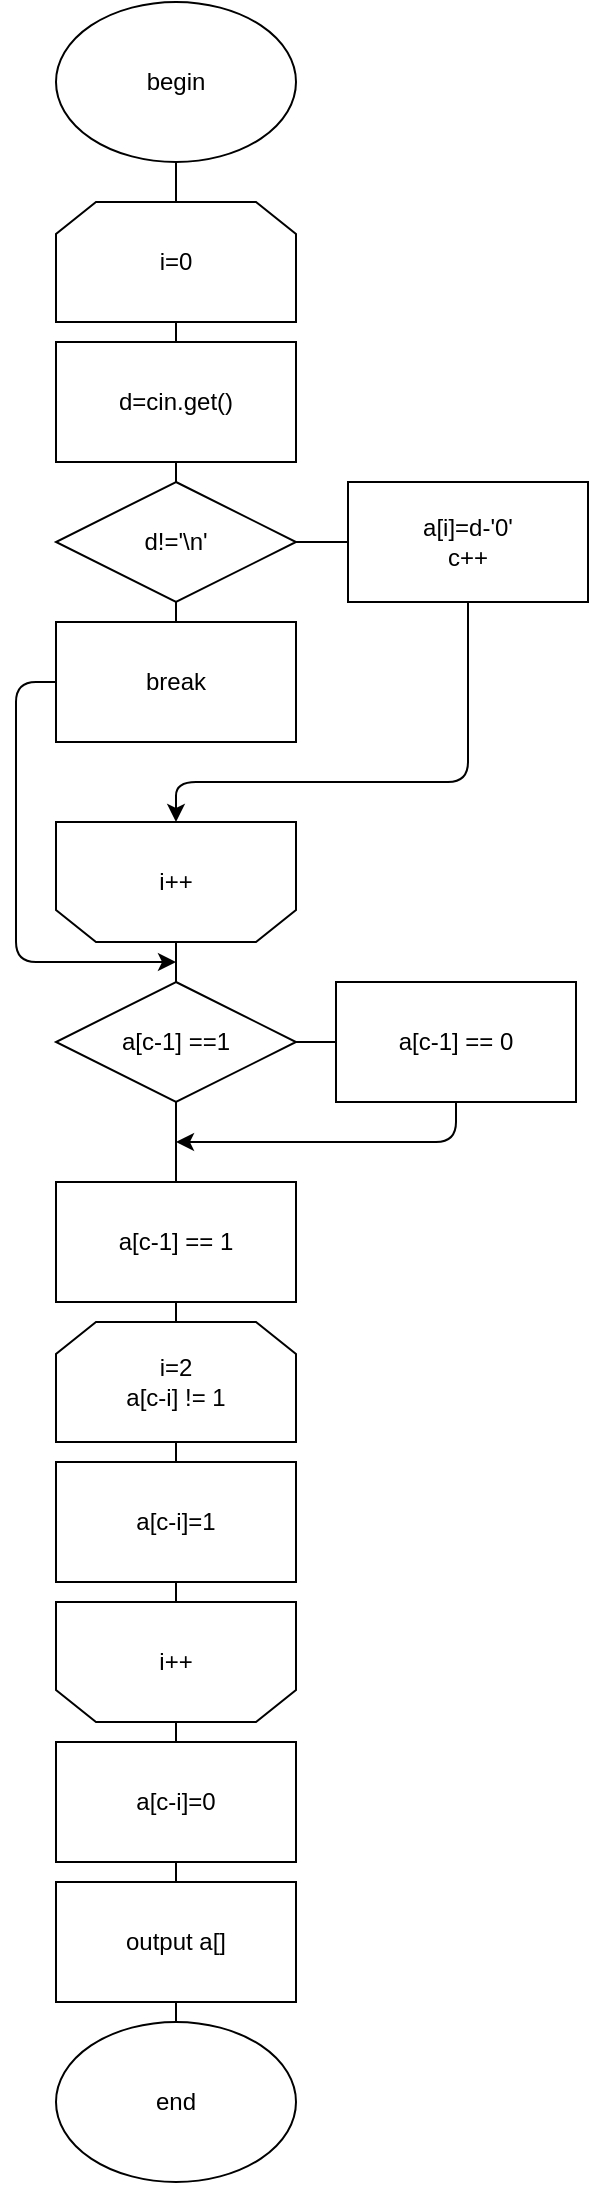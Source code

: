 <mxfile version="11.3.0" type="device" pages="1"><diagram id="HeBDMcdNBvUJO4RR69Kw" name="Page-1"><mxGraphModel dx="1172" dy="589" grid="1" gridSize="10" guides="1" tooltips="1" connect="1" arrows="1" fold="1" page="1" pageScale="1" pageWidth="850" pageHeight="1100" math="0" shadow="0"><root><mxCell id="0"/><mxCell id="1" parent="0"/><mxCell id="MoWLIyA5R2905s49yE-x-1" value="begin" style="ellipse;whiteSpace=wrap;html=1;" parent="1" vertex="1"><mxGeometry x="60" width="120" height="80" as="geometry"/></mxCell><mxCell id="MoWLIyA5R2905s49yE-x-2" value="i=0" style="shape=loopLimit;whiteSpace=wrap;html=1;" parent="1" vertex="1"><mxGeometry x="60" y="100" width="120" height="60" as="geometry"/></mxCell><mxCell id="MoWLIyA5R2905s49yE-x-3" value="i++" style="shape=loopLimit;whiteSpace=wrap;html=1;direction=west;rotation=0;" parent="1" vertex="1"><mxGeometry x="60" y="410" width="120" height="60" as="geometry"/></mxCell><mxCell id="MoWLIyA5R2905s49yE-x-4" value="d!='\n'" style="rhombus;whiteSpace=wrap;html=1;" parent="1" vertex="1"><mxGeometry x="60" y="240" width="120" height="60" as="geometry"/></mxCell><mxCell id="MoWLIyA5R2905s49yE-x-5" value="d=cin.get()" style="rounded=0;whiteSpace=wrap;html=1;" parent="1" vertex="1"><mxGeometry x="60" y="170" width="120" height="60" as="geometry"/></mxCell><mxCell id="MoWLIyA5R2905s49yE-x-6" value="break" style="rounded=0;whiteSpace=wrap;html=1;" parent="1" vertex="1"><mxGeometry x="60" y="310" width="120" height="60" as="geometry"/></mxCell><mxCell id="MoWLIyA5R2905s49yE-x-7" value="a[i]=d-'0'&lt;br&gt;c++" style="rounded=0;whiteSpace=wrap;html=1;" parent="1" vertex="1"><mxGeometry x="206" y="240" width="120" height="60" as="geometry"/></mxCell><mxCell id="MoWLIyA5R2905s49yE-x-8" value="" style="endArrow=none;html=1;entryX=0.5;entryY=1;entryDx=0;entryDy=0;exitX=0.5;exitY=0;exitDx=0;exitDy=0;" parent="1" source="MoWLIyA5R2905s49yE-x-2" target="MoWLIyA5R2905s49yE-x-1" edge="1"><mxGeometry width="50" height="50" relative="1" as="geometry"><mxPoint x="236" y="240" as="sourcePoint"/><mxPoint x="286" y="190" as="targetPoint"/></mxGeometry></mxCell><mxCell id="MoWLIyA5R2905s49yE-x-9" value="" style="endArrow=none;html=1;entryX=0.5;entryY=1;entryDx=0;entryDy=0;exitX=0.5;exitY=0;exitDx=0;exitDy=0;" parent="1" source="MoWLIyA5R2905s49yE-x-5" target="MoWLIyA5R2905s49yE-x-2" edge="1"><mxGeometry width="50" height="50" relative="1" as="geometry"><mxPoint x="246" y="220" as="sourcePoint"/><mxPoint x="296" y="170" as="targetPoint"/></mxGeometry></mxCell><mxCell id="MoWLIyA5R2905s49yE-x-10" value="" style="endArrow=none;html=1;entryX=0.5;entryY=1;entryDx=0;entryDy=0;" parent="1" target="MoWLIyA5R2905s49yE-x-5" edge="1"><mxGeometry width="50" height="50" relative="1" as="geometry"><mxPoint x="120" y="240" as="sourcePoint"/><mxPoint x="250.711" y="340" as="targetPoint"/></mxGeometry></mxCell><mxCell id="MoWLIyA5R2905s49yE-x-11" value="" style="endArrow=none;html=1;exitX=1;exitY=0.5;exitDx=0;exitDy=0;entryX=0;entryY=0.5;entryDx=0;entryDy=0;" parent="1" source="MoWLIyA5R2905s49yE-x-4" target="MoWLIyA5R2905s49yE-x-7" edge="1"><mxGeometry width="50" height="50" relative="1" as="geometry"><mxPoint x="186" y="270" as="sourcePoint"/><mxPoint x="266" y="330" as="targetPoint"/></mxGeometry></mxCell><mxCell id="MoWLIyA5R2905s49yE-x-12" value="" style="endArrow=none;html=1;entryX=0.5;entryY=1;entryDx=0;entryDy=0;exitX=0.5;exitY=0;exitDx=0;exitDy=0;" parent="1" source="MoWLIyA5R2905s49yE-x-6" target="MoWLIyA5R2905s49yE-x-4" edge="1"><mxGeometry width="50" height="50" relative="1" as="geometry"><mxPoint x="246" y="440" as="sourcePoint"/><mxPoint x="296" y="390" as="targetPoint"/></mxGeometry></mxCell><mxCell id="MoWLIyA5R2905s49yE-x-14" value="" style="endArrow=classic;html=1;exitX=0.5;exitY=1;exitDx=0;exitDy=0;entryX=0.5;entryY=1;entryDx=0;entryDy=0;" parent="1" source="MoWLIyA5R2905s49yE-x-7" target="MoWLIyA5R2905s49yE-x-3" edge="1"><mxGeometry width="50" height="50" relative="1" as="geometry"><mxPoint x="216" y="450" as="sourcePoint"/><mxPoint x="266" y="400" as="targetPoint"/><Array as="points"><mxPoint x="266" y="390"/><mxPoint x="120" y="390"/></Array></mxGeometry></mxCell><mxCell id="MoWLIyA5R2905s49yE-x-15" value="a[c-1] ==1" style="rhombus;whiteSpace=wrap;html=1;" parent="1" vertex="1"><mxGeometry x="60" y="490" width="120" height="60" as="geometry"/></mxCell><mxCell id="MoWLIyA5R2905s49yE-x-16" value="a[c-1] == 0" style="rounded=0;whiteSpace=wrap;html=1;" parent="1" vertex="1"><mxGeometry x="200" y="490" width="120" height="60" as="geometry"/></mxCell><mxCell id="MoWLIyA5R2905s49yE-x-17" value="a[c-1] == 1" style="rounded=0;whiteSpace=wrap;html=1;" parent="1" vertex="1"><mxGeometry x="60" y="590" width="120" height="60" as="geometry"/></mxCell><mxCell id="MoWLIyA5R2905s49yE-x-18" value="" style="endArrow=none;html=1;entryX=0.5;entryY=1;entryDx=0;entryDy=0;exitX=0.5;exitY=0;exitDx=0;exitDy=0;" parent="1" source="MoWLIyA5R2905s49yE-x-17" target="MoWLIyA5R2905s49yE-x-15" edge="1"><mxGeometry width="50" height="50" relative="1" as="geometry"><mxPoint x="230" y="680" as="sourcePoint"/><mxPoint x="280" y="630" as="targetPoint"/></mxGeometry></mxCell><mxCell id="MoWLIyA5R2905s49yE-x-19" value="" style="endArrow=none;html=1;entryX=1;entryY=0.5;entryDx=0;entryDy=0;exitX=0;exitY=0.5;exitDx=0;exitDy=0;" parent="1" source="MoWLIyA5R2905s49yE-x-16" target="MoWLIyA5R2905s49yE-x-15" edge="1"><mxGeometry width="50" height="50" relative="1" as="geometry"><mxPoint x="210" y="640" as="sourcePoint"/><mxPoint x="260" y="590" as="targetPoint"/></mxGeometry></mxCell><mxCell id="MoWLIyA5R2905s49yE-x-20" value="" style="endArrow=classic;html=1;exitX=0.5;exitY=1;exitDx=0;exitDy=0;" parent="1" source="MoWLIyA5R2905s49yE-x-16" edge="1"><mxGeometry width="50" height="50" relative="1" as="geometry"><mxPoint x="180" y="640" as="sourcePoint"/><mxPoint x="120" y="570" as="targetPoint"/><Array as="points"><mxPoint x="260" y="570"/></Array></mxGeometry></mxCell><mxCell id="MoWLIyA5R2905s49yE-x-21" value="" style="endArrow=none;html=1;entryX=0.5;entryY=0;entryDx=0;entryDy=0;exitX=0.5;exitY=0;exitDx=0;exitDy=0;" parent="1" source="MoWLIyA5R2905s49yE-x-15" target="MoWLIyA5R2905s49yE-x-3" edge="1"><mxGeometry width="50" height="50" relative="1" as="geometry"><mxPoint x="126" y="490" as="sourcePoint"/><mxPoint x="76" y="540" as="targetPoint"/></mxGeometry></mxCell><mxCell id="MoWLIyA5R2905s49yE-x-23" value="i=2&lt;br&gt;a[c-i] != 1" style="shape=loopLimit;whiteSpace=wrap;html=1;" parent="1" vertex="1"><mxGeometry x="60" y="660" width="120" height="60" as="geometry"/></mxCell><mxCell id="MoWLIyA5R2905s49yE-x-24" value="a[c-i]=1" style="rounded=0;whiteSpace=wrap;html=1;" parent="1" vertex="1"><mxGeometry x="60" y="730" width="120" height="60" as="geometry"/></mxCell><mxCell id="MoWLIyA5R2905s49yE-x-25" value="i++" style="shape=loopLimit;whiteSpace=wrap;html=1;direction=west;" parent="1" vertex="1"><mxGeometry x="60" y="800" width="120" height="60" as="geometry"/></mxCell><mxCell id="MoWLIyA5R2905s49yE-x-26" value="a[c-i]=0" style="rounded=0;whiteSpace=wrap;html=1;" parent="1" vertex="1"><mxGeometry x="60" y="870" width="120" height="60" as="geometry"/></mxCell><mxCell id="MoWLIyA5R2905s49yE-x-27" value="" style="endArrow=none;html=1;exitX=0.5;exitY=1;exitDx=0;exitDy=0;entryX=0.5;entryY=0;entryDx=0;entryDy=0;" parent="1" source="MoWLIyA5R2905s49yE-x-17" target="MoWLIyA5R2905s49yE-x-23" edge="1"><mxGeometry width="50" height="50" relative="1" as="geometry"><mxPoint x="300" y="770" as="sourcePoint"/><mxPoint x="350" y="720" as="targetPoint"/></mxGeometry></mxCell><mxCell id="MoWLIyA5R2905s49yE-x-28" value="" style="endArrow=none;html=1;exitX=0.5;exitY=1;exitDx=0;exitDy=0;entryX=0.5;entryY=0;entryDx=0;entryDy=0;" parent="1" source="MoWLIyA5R2905s49yE-x-23" target="MoWLIyA5R2905s49yE-x-24" edge="1"><mxGeometry width="50" height="50" relative="1" as="geometry"><mxPoint x="260" y="800" as="sourcePoint"/><mxPoint x="310" y="750" as="targetPoint"/></mxGeometry></mxCell><mxCell id="MoWLIyA5R2905s49yE-x-29" value="" style="endArrow=none;html=1;exitX=0.5;exitY=1;exitDx=0;exitDy=0;entryX=0.5;entryY=1;entryDx=0;entryDy=0;" parent="1" source="MoWLIyA5R2905s49yE-x-24" target="MoWLIyA5R2905s49yE-x-25" edge="1"><mxGeometry width="50" height="50" relative="1" as="geometry"><mxPoint x="240" y="870" as="sourcePoint"/><mxPoint x="290" y="820" as="targetPoint"/></mxGeometry></mxCell><mxCell id="MoWLIyA5R2905s49yE-x-30" value="" style="endArrow=none;html=1;entryX=0.5;entryY=0;entryDx=0;entryDy=0;exitX=0.5;exitY=0;exitDx=0;exitDy=0;" parent="1" source="MoWLIyA5R2905s49yE-x-26" target="MoWLIyA5R2905s49yE-x-25" edge="1"><mxGeometry width="50" height="50" relative="1" as="geometry"><mxPoint x="220" y="960" as="sourcePoint"/><mxPoint x="270" y="910" as="targetPoint"/></mxGeometry></mxCell><mxCell id="MoWLIyA5R2905s49yE-x-31" value="output a[]" style="rounded=0;whiteSpace=wrap;html=1;" parent="1" vertex="1"><mxGeometry x="60" y="940" width="120" height="60" as="geometry"/></mxCell><mxCell id="MoWLIyA5R2905s49yE-x-32" value="end" style="ellipse;whiteSpace=wrap;html=1;" parent="1" vertex="1"><mxGeometry x="60" y="1010" width="120" height="80" as="geometry"/></mxCell><mxCell id="gv59Yqq_Cb9Hsn7FmziO-2" value="" style="endArrow=none;html=1;entryX=0.5;entryY=1;entryDx=0;entryDy=0;exitX=0.5;exitY=0;exitDx=0;exitDy=0;" edge="1" parent="1" source="MoWLIyA5R2905s49yE-x-32" target="MoWLIyA5R2905s49yE-x-31"><mxGeometry width="50" height="50" relative="1" as="geometry"><mxPoint x="-10" y="1070" as="sourcePoint"/><mxPoint x="40" y="1020" as="targetPoint"/></mxGeometry></mxCell><mxCell id="gv59Yqq_Cb9Hsn7FmziO-3" value="" style="endArrow=classic;html=1;exitX=0;exitY=0.5;exitDx=0;exitDy=0;" edge="1" parent="1" source="MoWLIyA5R2905s49yE-x-6"><mxGeometry width="50" height="50" relative="1" as="geometry"><mxPoint x="-10" y="570" as="sourcePoint"/><mxPoint x="120" y="480" as="targetPoint"/><Array as="points"><mxPoint x="40" y="340"/><mxPoint x="40" y="480"/></Array></mxGeometry></mxCell><mxCell id="gv59Yqq_Cb9Hsn7FmziO-4" value="" style="endArrow=none;html=1;entryX=0.5;entryY=1;entryDx=0;entryDy=0;exitX=0.5;exitY=0;exitDx=0;exitDy=0;" edge="1" parent="1" source="MoWLIyA5R2905s49yE-x-31" target="MoWLIyA5R2905s49yE-x-26"><mxGeometry width="50" height="50" relative="1" as="geometry"><mxPoint x="-10" y="1060" as="sourcePoint"/><mxPoint x="40" y="1010" as="targetPoint"/></mxGeometry></mxCell></root></mxGraphModel></diagram></mxfile>